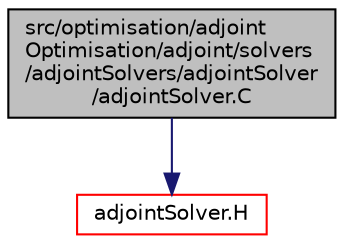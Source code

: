 digraph "src/optimisation/adjointOptimisation/adjoint/solvers/adjointSolvers/adjointSolver/adjointSolver.C"
{
  bgcolor="transparent";
  edge [fontname="Helvetica",fontsize="10",labelfontname="Helvetica",labelfontsize="10"];
  node [fontname="Helvetica",fontsize="10",shape=record];
  Node1 [label="src/optimisation/adjoint\lOptimisation/adjoint/solvers\l/adjointSolvers/adjointSolver\l/adjointSolver.C",height=0.2,width=0.4,color="black", fillcolor="grey75", style="filled" fontcolor="black"];
  Node1 -> Node2 [color="midnightblue",fontsize="10",style="solid",fontname="Helvetica"];
  Node2 [label="adjointSolver.H",height=0.2,width=0.4,color="red",URL="$adjointSolver_8H.html"];
}
